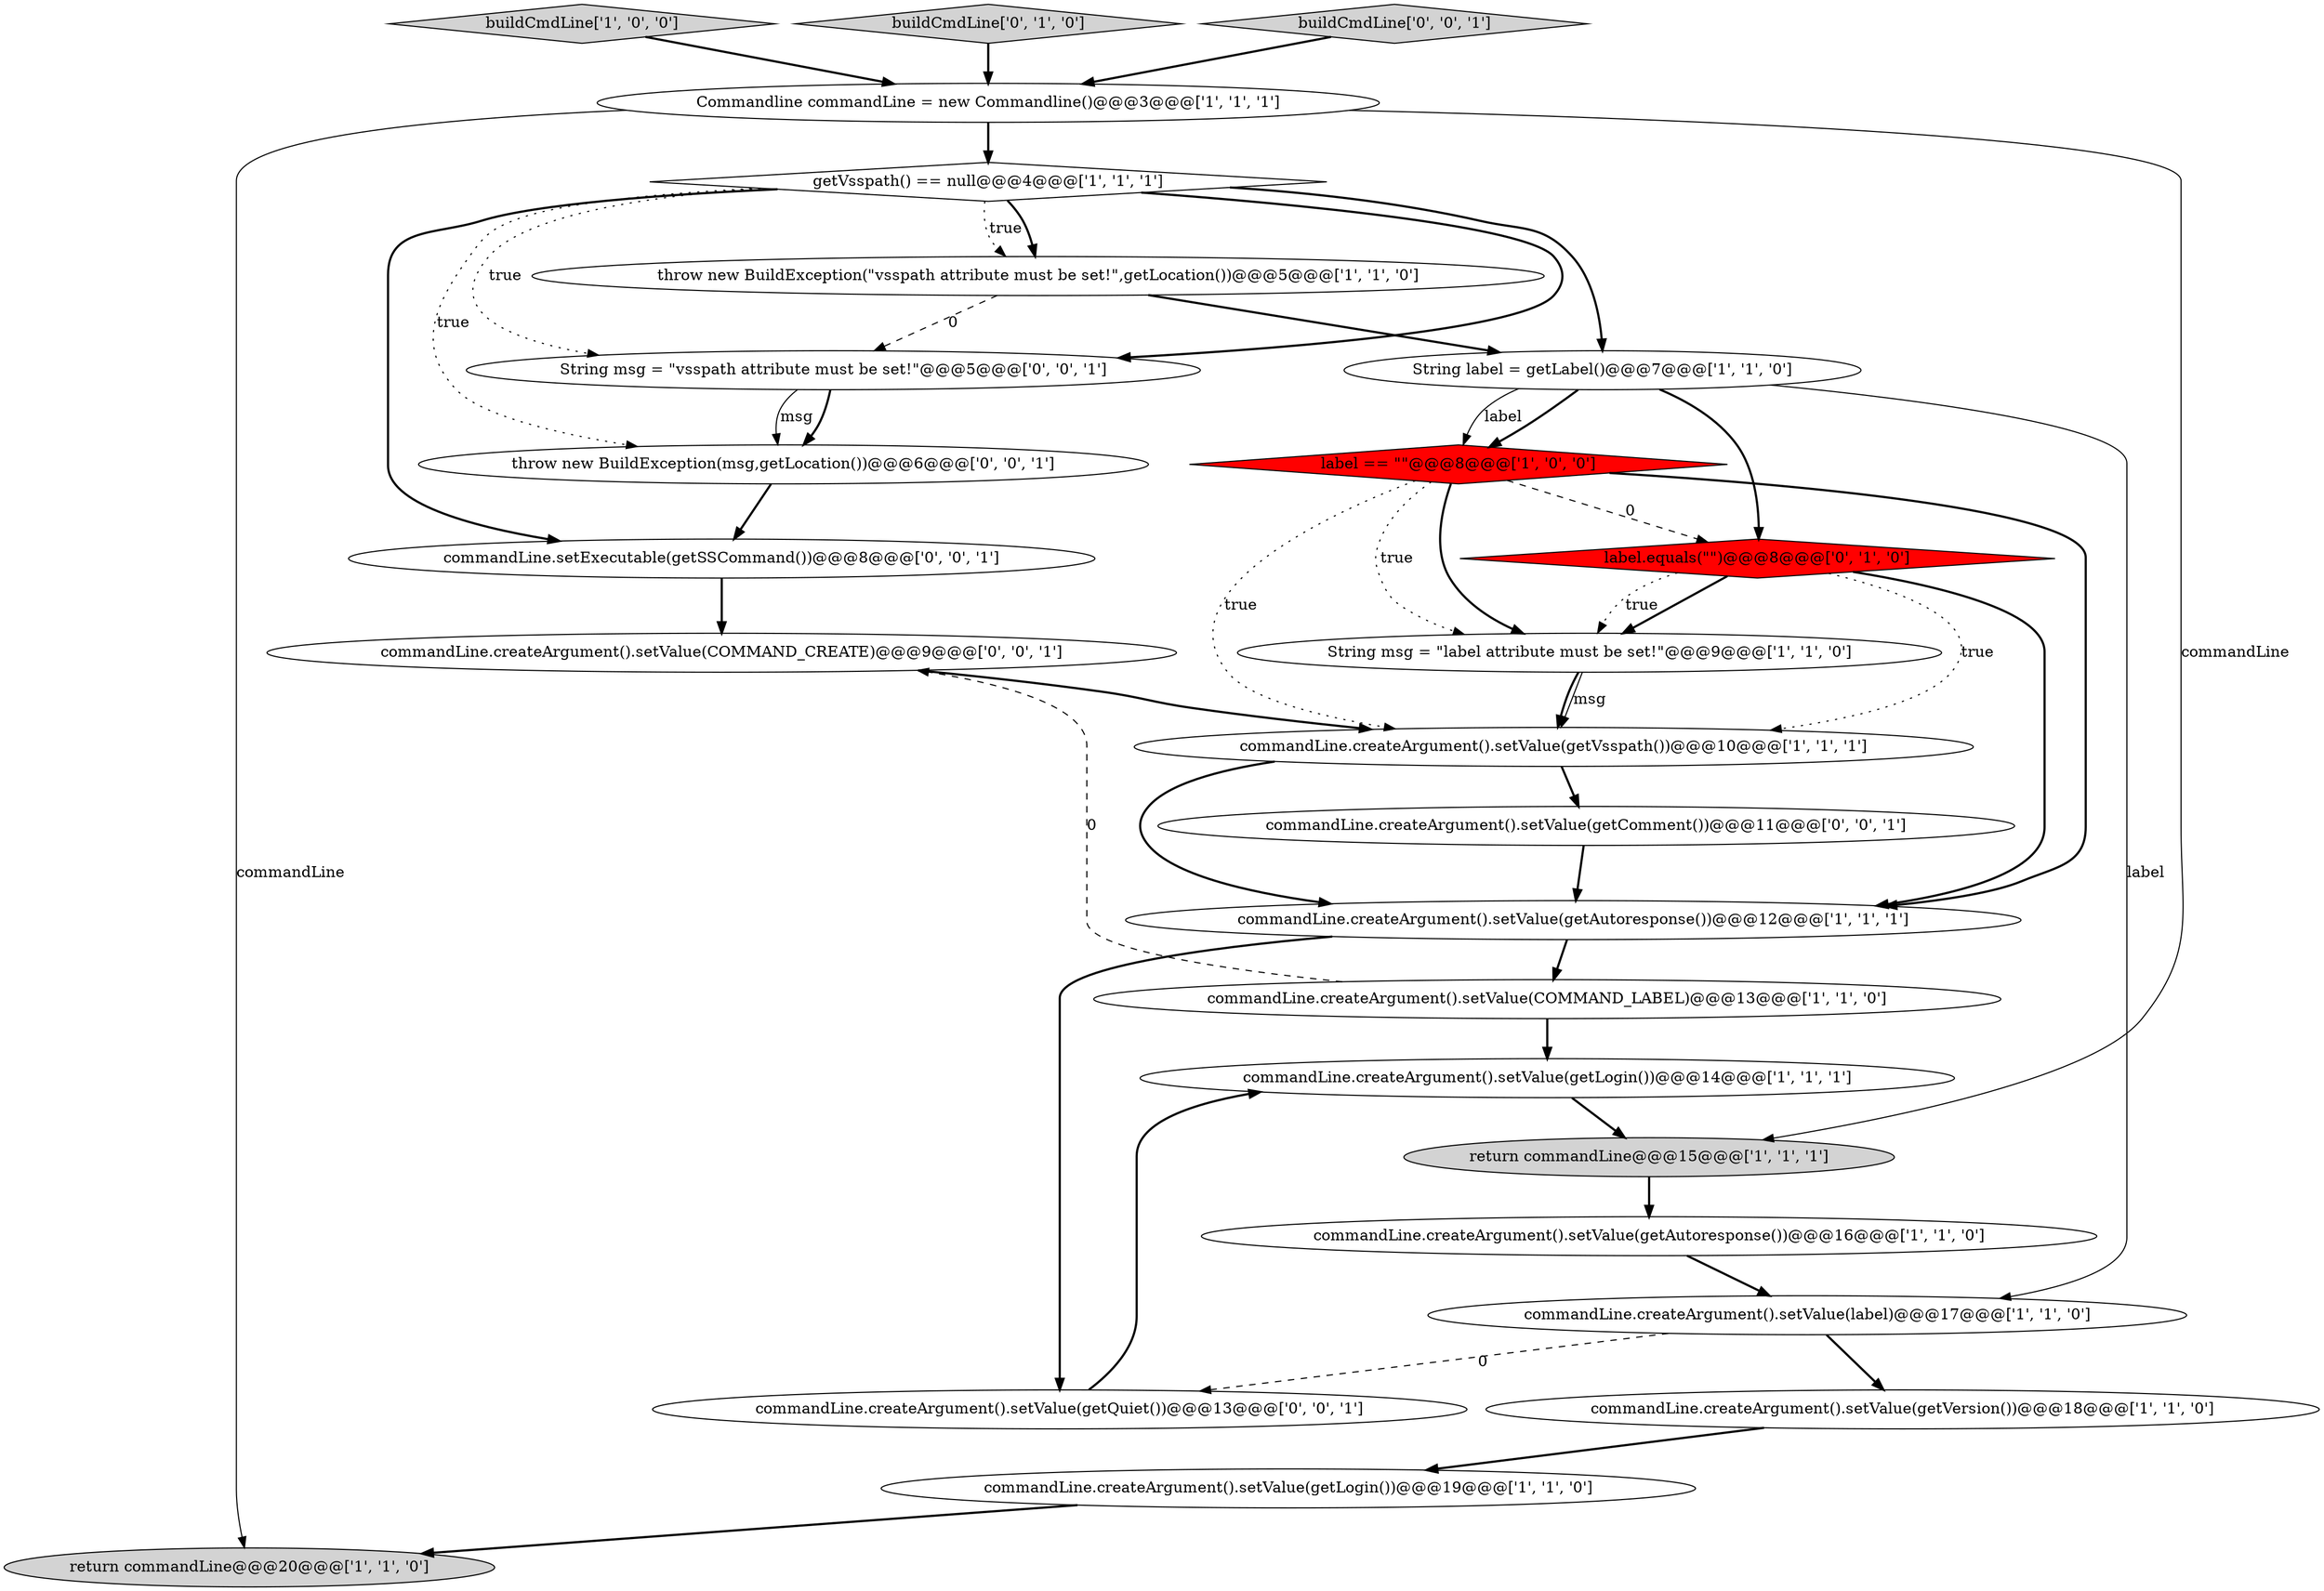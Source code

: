 digraph {
9 [style = filled, label = "getVsspath() == null@@@4@@@['1', '1', '1']", fillcolor = white, shape = diamond image = "AAA0AAABBB1BBB"];
0 [style = filled, label = "Commandline commandLine = new Commandline()@@@3@@@['1', '1', '1']", fillcolor = white, shape = ellipse image = "AAA0AAABBB1BBB"];
8 [style = filled, label = "String msg = \"label attribute must be set!\"@@@9@@@['1', '1', '0']", fillcolor = white, shape = ellipse image = "AAA0AAABBB1BBB"];
20 [style = filled, label = "commandLine.setExecutable(getSSCommand())@@@8@@@['0', '0', '1']", fillcolor = white, shape = ellipse image = "AAA0AAABBB3BBB"];
5 [style = filled, label = "buildCmdLine['1', '0', '0']", fillcolor = lightgray, shape = diamond image = "AAA0AAABBB1BBB"];
13 [style = filled, label = "throw new BuildException(\"vsspath attribute must be set!\",getLocation())@@@5@@@['1', '1', '0']", fillcolor = white, shape = ellipse image = "AAA0AAABBB1BBB"];
3 [style = filled, label = "commandLine.createArgument().setValue(label)@@@17@@@['1', '1', '0']", fillcolor = white, shape = ellipse image = "AAA0AAABBB1BBB"];
21 [style = filled, label = "commandLine.createArgument().setValue(getComment())@@@11@@@['0', '0', '1']", fillcolor = white, shape = ellipse image = "AAA0AAABBB3BBB"];
14 [style = filled, label = "commandLine.createArgument().setValue(getVersion())@@@18@@@['1', '1', '0']", fillcolor = white, shape = ellipse image = "AAA0AAABBB1BBB"];
6 [style = filled, label = "commandLine.createArgument().setValue(getVsspath())@@@10@@@['1', '1', '1']", fillcolor = white, shape = ellipse image = "AAA0AAABBB1BBB"];
10 [style = filled, label = "commandLine.createArgument().setValue(getAutoresponse())@@@12@@@['1', '1', '1']", fillcolor = white, shape = ellipse image = "AAA0AAABBB1BBB"];
2 [style = filled, label = "label == \"\"@@@8@@@['1', '0', '0']", fillcolor = red, shape = diamond image = "AAA1AAABBB1BBB"];
15 [style = filled, label = "commandLine.createArgument().setValue(getAutoresponse())@@@16@@@['1', '1', '0']", fillcolor = white, shape = ellipse image = "AAA0AAABBB1BBB"];
16 [style = filled, label = "String label = getLabel()@@@7@@@['1', '1', '0']", fillcolor = white, shape = ellipse image = "AAA0AAABBB1BBB"];
23 [style = filled, label = "throw new BuildException(msg,getLocation())@@@6@@@['0', '0', '1']", fillcolor = white, shape = ellipse image = "AAA0AAABBB3BBB"];
22 [style = filled, label = "String msg = \"vsspath attribute must be set!\"@@@5@@@['0', '0', '1']", fillcolor = white, shape = ellipse image = "AAA0AAABBB3BBB"];
1 [style = filled, label = "return commandLine@@@15@@@['1', '1', '1']", fillcolor = lightgray, shape = ellipse image = "AAA0AAABBB1BBB"];
11 [style = filled, label = "commandLine.createArgument().setValue(COMMAND_LABEL)@@@13@@@['1', '1', '0']", fillcolor = white, shape = ellipse image = "AAA0AAABBB1BBB"];
12 [style = filled, label = "commandLine.createArgument().setValue(getLogin())@@@14@@@['1', '1', '1']", fillcolor = white, shape = ellipse image = "AAA0AAABBB1BBB"];
4 [style = filled, label = "commandLine.createArgument().setValue(getLogin())@@@19@@@['1', '1', '0']", fillcolor = white, shape = ellipse image = "AAA0AAABBB1BBB"];
17 [style = filled, label = "label.equals(\"\")@@@8@@@['0', '1', '0']", fillcolor = red, shape = diamond image = "AAA1AAABBB2BBB"];
24 [style = filled, label = "commandLine.createArgument().setValue(getQuiet())@@@13@@@['0', '0', '1']", fillcolor = white, shape = ellipse image = "AAA0AAABBB3BBB"];
18 [style = filled, label = "buildCmdLine['0', '1', '0']", fillcolor = lightgray, shape = diamond image = "AAA0AAABBB2BBB"];
19 [style = filled, label = "buildCmdLine['0', '0', '1']", fillcolor = lightgray, shape = diamond image = "AAA0AAABBB3BBB"];
7 [style = filled, label = "return commandLine@@@20@@@['1', '1', '0']", fillcolor = lightgray, shape = ellipse image = "AAA0AAABBB1BBB"];
25 [style = filled, label = "commandLine.createArgument().setValue(COMMAND_CREATE)@@@9@@@['0', '0', '1']", fillcolor = white, shape = ellipse image = "AAA0AAABBB3BBB"];
9->22 [style = bold, label=""];
17->8 [style = bold, label=""];
17->10 [style = bold, label=""];
21->10 [style = bold, label=""];
24->12 [style = bold, label=""];
0->9 [style = bold, label=""];
23->20 [style = bold, label=""];
17->6 [style = dotted, label="true"];
6->21 [style = bold, label=""];
10->24 [style = bold, label=""];
1->15 [style = bold, label=""];
3->14 [style = bold, label=""];
3->24 [style = dashed, label="0"];
9->20 [style = bold, label=""];
8->6 [style = bold, label=""];
11->12 [style = bold, label=""];
16->17 [style = bold, label=""];
16->2 [style = bold, label=""];
25->6 [style = bold, label=""];
2->10 [style = bold, label=""];
12->1 [style = bold, label=""];
15->3 [style = bold, label=""];
22->23 [style = bold, label=""];
20->25 [style = bold, label=""];
13->16 [style = bold, label=""];
9->16 [style = bold, label=""];
4->7 [style = bold, label=""];
8->6 [style = solid, label="msg"];
19->0 [style = bold, label=""];
2->17 [style = dashed, label="0"];
17->8 [style = dotted, label="true"];
16->2 [style = solid, label="label"];
5->0 [style = bold, label=""];
16->3 [style = solid, label="label"];
2->6 [style = dotted, label="true"];
9->23 [style = dotted, label="true"];
6->10 [style = bold, label=""];
9->13 [style = dotted, label="true"];
11->25 [style = dashed, label="0"];
9->13 [style = bold, label=""];
22->23 [style = solid, label="msg"];
0->7 [style = solid, label="commandLine"];
9->22 [style = dotted, label="true"];
13->22 [style = dashed, label="0"];
0->1 [style = solid, label="commandLine"];
18->0 [style = bold, label=""];
2->8 [style = dotted, label="true"];
2->8 [style = bold, label=""];
14->4 [style = bold, label=""];
10->11 [style = bold, label=""];
}
